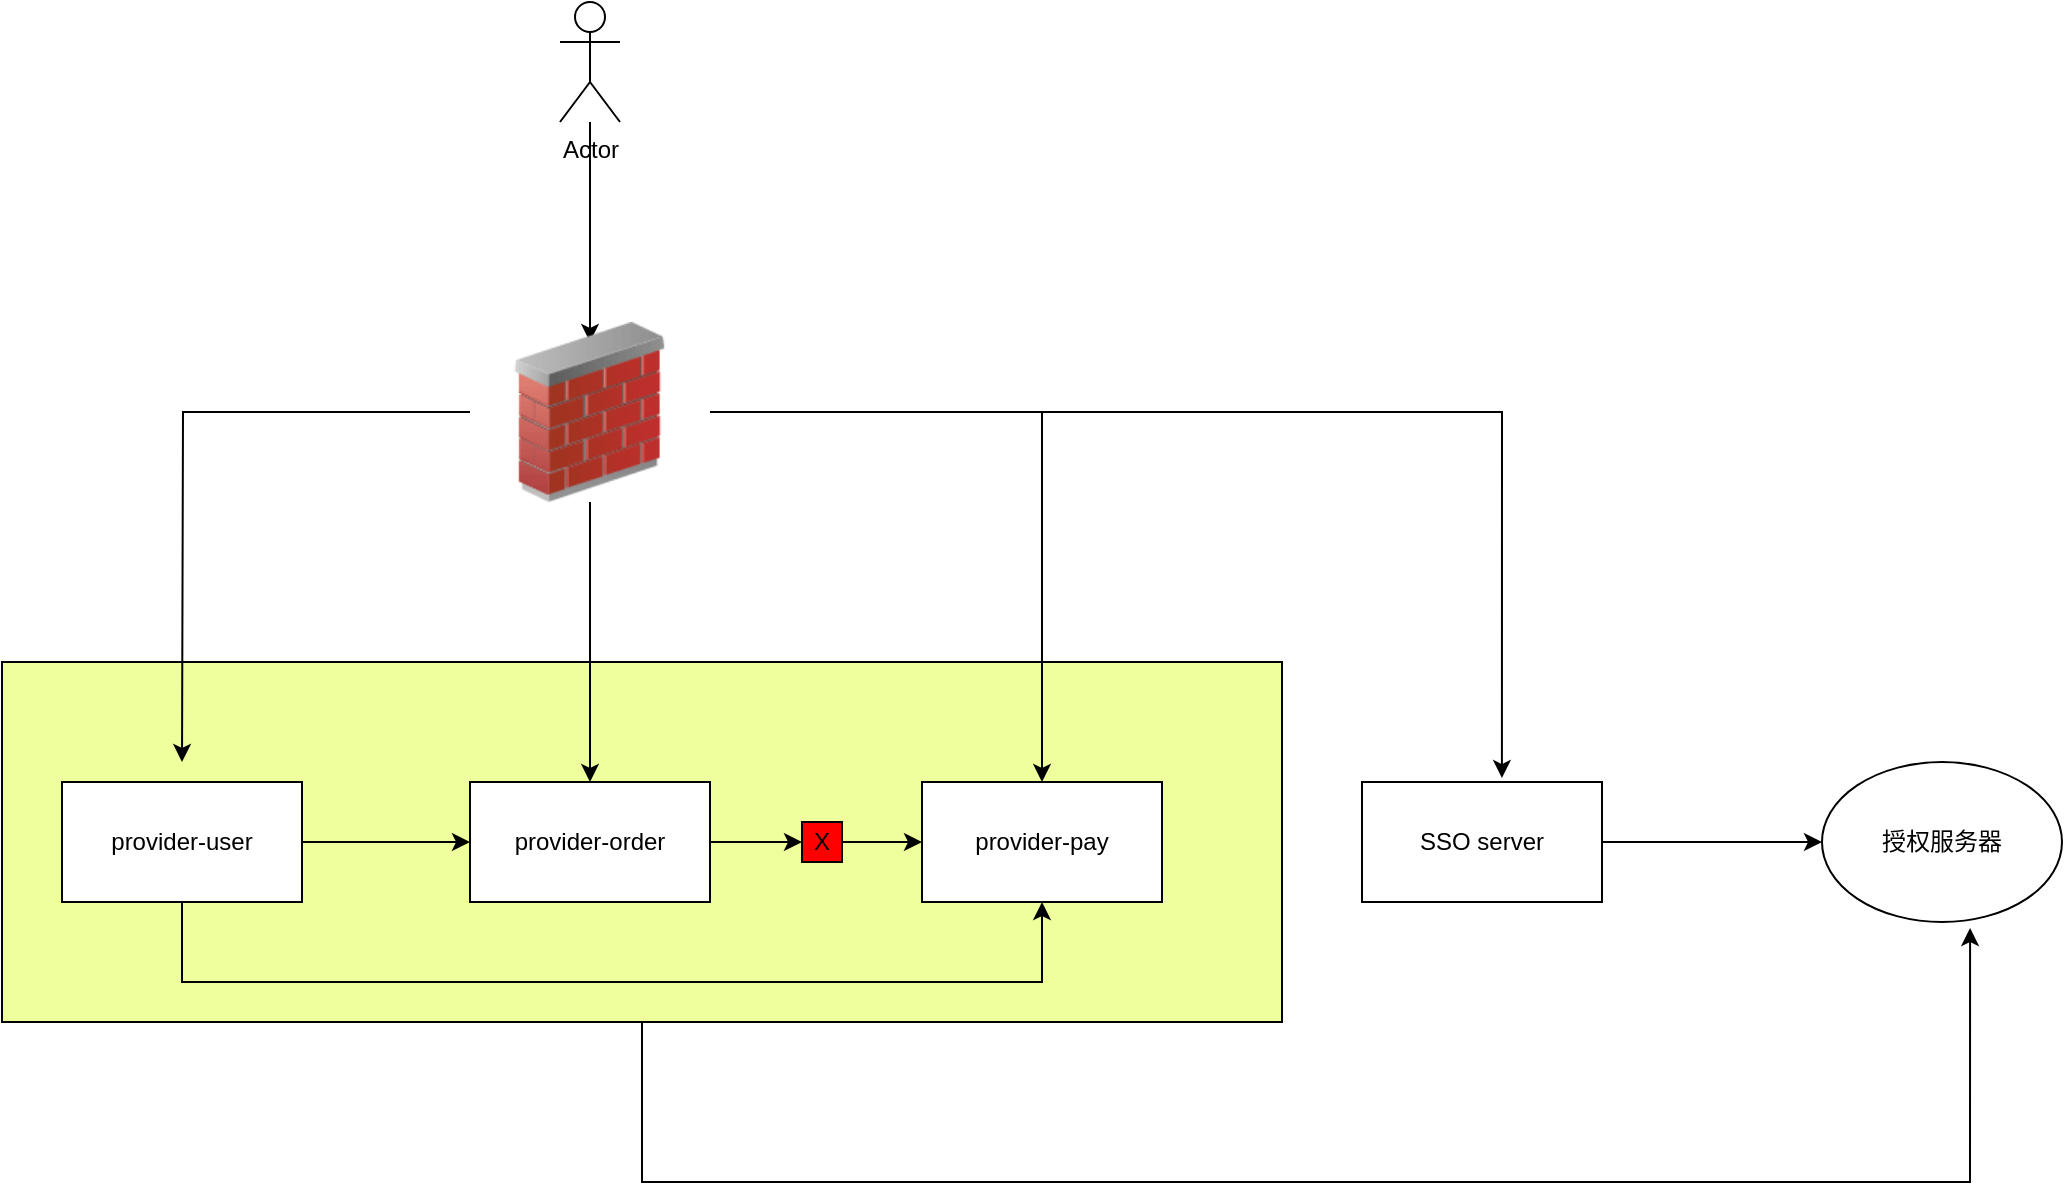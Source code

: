 <mxfile version="14.2.2" type="github">
  <diagram id="WlpuBGJG7gNHnUedRJI3" name="Page-1">
    <mxGraphModel dx="1422" dy="706" grid="1" gridSize="10" guides="1" tooltips="1" connect="1" arrows="1" fold="1" page="1" pageScale="1" pageWidth="827" pageHeight="1169" math="0" shadow="0">
      <root>
        <mxCell id="0" />
        <mxCell id="1" parent="0" />
        <mxCell id="z7UXr7dXvdRYrETDQEBS-1" style="edgeStyle=orthogonalEdgeStyle;rounded=0;orthogonalLoop=1;jettySize=auto;html=1;entryX=0.617;entryY=1.038;entryDx=0;entryDy=0;entryPerimeter=0;" edge="1" parent="1" source="r3bSi6JXldeUcfmKqR_b-18" target="r3bSi6JXldeUcfmKqR_b-12">
          <mxGeometry relative="1" as="geometry">
            <Array as="points">
              <mxPoint x="440" y="620" />
              <mxPoint x="1104" y="620" />
            </Array>
          </mxGeometry>
        </mxCell>
        <mxCell id="r3bSi6JXldeUcfmKqR_b-18" value="" style="rounded=0;whiteSpace=wrap;html=1;fillColor=#EFFF9E;" parent="1" vertex="1">
          <mxGeometry x="120" y="360" width="640" height="180" as="geometry" />
        </mxCell>
        <mxCell id="r3bSi6JXldeUcfmKqR_b-2" style="edgeStyle=orthogonalEdgeStyle;rounded=0;orthogonalLoop=1;jettySize=auto;html=1;" parent="1" source="r3bSi6JXldeUcfmKqR_b-1" edge="1">
          <mxGeometry relative="1" as="geometry">
            <mxPoint x="414" y="200" as="targetPoint" />
          </mxGeometry>
        </mxCell>
        <mxCell id="r3bSi6JXldeUcfmKqR_b-1" value="Actor" style="shape=umlActor;verticalLabelPosition=bottom;verticalAlign=top;html=1;" parent="1" vertex="1">
          <mxGeometry x="399" y="30" width="30" height="60" as="geometry" />
        </mxCell>
        <mxCell id="r3bSi6JXldeUcfmKqR_b-5" style="edgeStyle=orthogonalEdgeStyle;rounded=0;orthogonalLoop=1;jettySize=auto;html=1;" parent="1" source="r3bSi6JXldeUcfmKqR_b-4" edge="1">
          <mxGeometry relative="1" as="geometry">
            <mxPoint x="210" y="410" as="targetPoint" />
          </mxGeometry>
        </mxCell>
        <mxCell id="r3bSi6JXldeUcfmKqR_b-7" style="edgeStyle=orthogonalEdgeStyle;rounded=0;orthogonalLoop=1;jettySize=auto;html=1;exitX=0.5;exitY=1;exitDx=0;exitDy=0;entryX=0.5;entryY=0;entryDx=0;entryDy=0;" parent="1" source="r3bSi6JXldeUcfmKqR_b-4" target="r3bSi6JXldeUcfmKqR_b-8" edge="1">
          <mxGeometry relative="1" as="geometry">
            <mxPoint x="414" y="410" as="targetPoint" />
          </mxGeometry>
        </mxCell>
        <mxCell id="r3bSi6JXldeUcfmKqR_b-9" style="edgeStyle=orthogonalEdgeStyle;rounded=0;orthogonalLoop=1;jettySize=auto;html=1;entryX=0.5;entryY=0;entryDx=0;entryDy=0;" parent="1" source="r3bSi6JXldeUcfmKqR_b-4" target="r3bSi6JXldeUcfmKqR_b-10" edge="1">
          <mxGeometry relative="1" as="geometry">
            <mxPoint x="630" y="420" as="targetPoint" />
          </mxGeometry>
        </mxCell>
        <mxCell id="r3bSi6JXldeUcfmKqR_b-19" style="edgeStyle=orthogonalEdgeStyle;rounded=0;orthogonalLoop=1;jettySize=auto;html=1;entryX=0.583;entryY=-0.033;entryDx=0;entryDy=0;entryPerimeter=0;" parent="1" source="r3bSi6JXldeUcfmKqR_b-4" target="r3bSi6JXldeUcfmKqR_b-20" edge="1">
          <mxGeometry relative="1" as="geometry">
            <mxPoint x="840" y="430" as="targetPoint" />
          </mxGeometry>
        </mxCell>
        <mxCell id="r3bSi6JXldeUcfmKqR_b-4" value="" style="image;html=1;image=img/lib/clip_art/networking/Firewall_02_128x128.png" parent="1" vertex="1">
          <mxGeometry x="354" y="190" width="120" height="90" as="geometry" />
        </mxCell>
        <mxCell id="r3bSi6JXldeUcfmKqR_b-14" style="edgeStyle=orthogonalEdgeStyle;rounded=0;orthogonalLoop=1;jettySize=auto;html=1;entryX=0;entryY=0.5;entryDx=0;entryDy=0;" parent="1" source="r3bSi6JXldeUcfmKqR_b-6" target="r3bSi6JXldeUcfmKqR_b-8" edge="1">
          <mxGeometry relative="1" as="geometry" />
        </mxCell>
        <mxCell id="r3bSi6JXldeUcfmKqR_b-15" style="edgeStyle=orthogonalEdgeStyle;rounded=0;orthogonalLoop=1;jettySize=auto;html=1;" parent="1" source="r3bSi6JXldeUcfmKqR_b-6" target="r3bSi6JXldeUcfmKqR_b-10" edge="1">
          <mxGeometry relative="1" as="geometry">
            <Array as="points">
              <mxPoint x="210" y="520" />
              <mxPoint x="640" y="520" />
            </Array>
          </mxGeometry>
        </mxCell>
        <mxCell id="r3bSi6JXldeUcfmKqR_b-6" value="provider-user" style="rounded=0;whiteSpace=wrap;html=1;" parent="1" vertex="1">
          <mxGeometry x="150" y="420" width="120" height="60" as="geometry" />
        </mxCell>
        <mxCell id="r3bSi6JXldeUcfmKqR_b-16" style="edgeStyle=orthogonalEdgeStyle;rounded=0;orthogonalLoop=1;jettySize=auto;html=1;entryX=0;entryY=0.5;entryDx=0;entryDy=0;" parent="1" source="r3bSi6JXldeUcfmKqR_b-23" target="r3bSi6JXldeUcfmKqR_b-10" edge="1">
          <mxGeometry relative="1" as="geometry" />
        </mxCell>
        <mxCell id="r3bSi6JXldeUcfmKqR_b-8" value="provider-order" style="rounded=0;whiteSpace=wrap;html=1;" parent="1" vertex="1">
          <mxGeometry x="354" y="420" width="120" height="60" as="geometry" />
        </mxCell>
        <mxCell id="r3bSi6JXldeUcfmKqR_b-10" value="provider-pay" style="rounded=0;whiteSpace=wrap;html=1;" parent="1" vertex="1">
          <mxGeometry x="580" y="420" width="120" height="60" as="geometry" />
        </mxCell>
        <mxCell id="r3bSi6JXldeUcfmKqR_b-12" value="授权服务器" style="ellipse;whiteSpace=wrap;html=1;" parent="1" vertex="1">
          <mxGeometry x="1030" y="410" width="120" height="80" as="geometry" />
        </mxCell>
        <mxCell id="r3bSi6JXldeUcfmKqR_b-21" style="edgeStyle=orthogonalEdgeStyle;rounded=0;orthogonalLoop=1;jettySize=auto;html=1;entryX=0;entryY=0.5;entryDx=0;entryDy=0;" parent="1" source="r3bSi6JXldeUcfmKqR_b-20" target="r3bSi6JXldeUcfmKqR_b-12" edge="1">
          <mxGeometry relative="1" as="geometry" />
        </mxCell>
        <mxCell id="r3bSi6JXldeUcfmKqR_b-20" value="SSO server" style="rounded=0;whiteSpace=wrap;html=1;" parent="1" vertex="1">
          <mxGeometry x="800" y="420" width="120" height="60" as="geometry" />
        </mxCell>
        <mxCell id="r3bSi6JXldeUcfmKqR_b-23" value="X" style="rounded=0;whiteSpace=wrap;html=1;fillColor=#FF0000;" parent="1" vertex="1">
          <mxGeometry x="520" y="440" width="20" height="20" as="geometry" />
        </mxCell>
        <mxCell id="r3bSi6JXldeUcfmKqR_b-24" style="edgeStyle=orthogonalEdgeStyle;rounded=0;orthogonalLoop=1;jettySize=auto;html=1;entryX=0;entryY=0.5;entryDx=0;entryDy=0;" parent="1" source="r3bSi6JXldeUcfmKqR_b-8" target="r3bSi6JXldeUcfmKqR_b-23" edge="1">
          <mxGeometry relative="1" as="geometry">
            <mxPoint x="474" y="450" as="sourcePoint" />
            <mxPoint x="580" y="450" as="targetPoint" />
          </mxGeometry>
        </mxCell>
      </root>
    </mxGraphModel>
  </diagram>
</mxfile>
